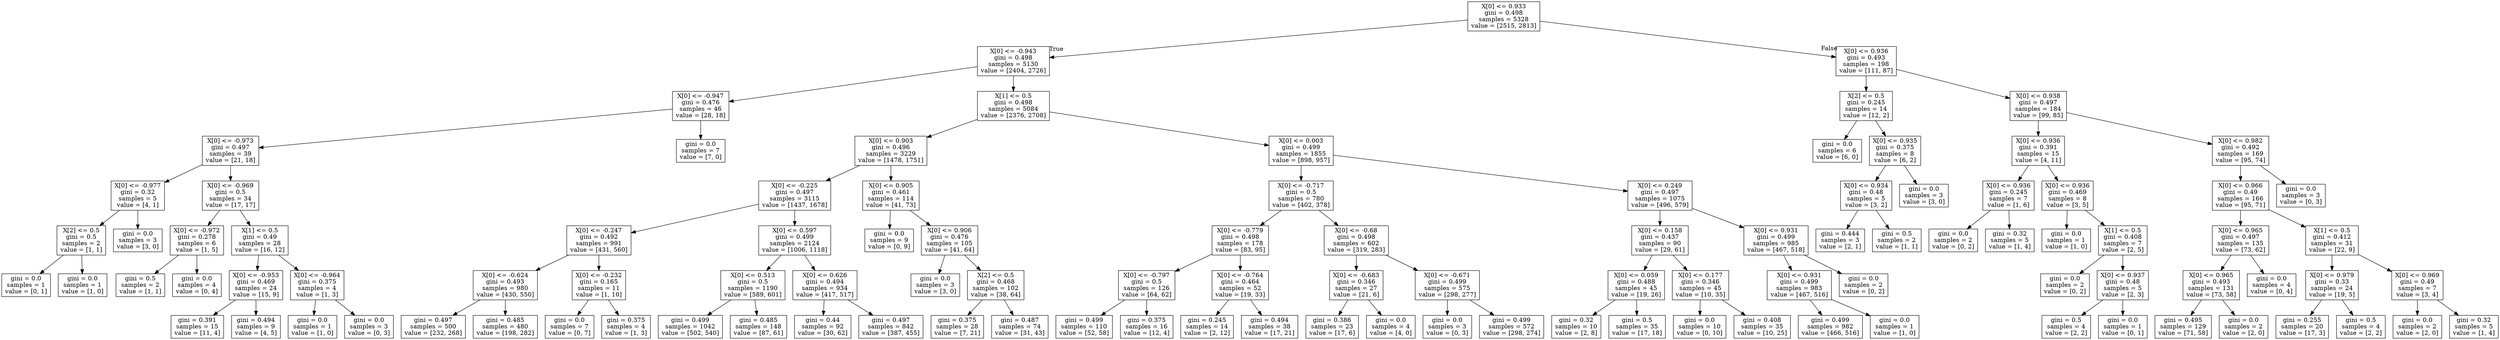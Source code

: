digraph Tree {
node [shape=box] ;
0 [label="X[0] <= 0.933\ngini = 0.498\nsamples = 5328\nvalue = [2515, 2813]"] ;
1 [label="X[0] <= -0.943\ngini = 0.498\nsamples = 5130\nvalue = [2404, 2726]"] ;
0 -> 1 [labeldistance=2.5, labelangle=45, headlabel="True"] ;
2 [label="X[0] <= -0.947\ngini = 0.476\nsamples = 46\nvalue = [28, 18]"] ;
1 -> 2 ;
3 [label="X[0] <= -0.973\ngini = 0.497\nsamples = 39\nvalue = [21, 18]"] ;
2 -> 3 ;
4 [label="X[0] <= -0.977\ngini = 0.32\nsamples = 5\nvalue = [4, 1]"] ;
3 -> 4 ;
5 [label="X[2] <= 0.5\ngini = 0.5\nsamples = 2\nvalue = [1, 1]"] ;
4 -> 5 ;
6 [label="gini = 0.0\nsamples = 1\nvalue = [0, 1]"] ;
5 -> 6 ;
7 [label="gini = 0.0\nsamples = 1\nvalue = [1, 0]"] ;
5 -> 7 ;
8 [label="gini = 0.0\nsamples = 3\nvalue = [3, 0]"] ;
4 -> 8 ;
9 [label="X[0] <= -0.969\ngini = 0.5\nsamples = 34\nvalue = [17, 17]"] ;
3 -> 9 ;
10 [label="X[0] <= -0.972\ngini = 0.278\nsamples = 6\nvalue = [1, 5]"] ;
9 -> 10 ;
11 [label="gini = 0.5\nsamples = 2\nvalue = [1, 1]"] ;
10 -> 11 ;
12 [label="gini = 0.0\nsamples = 4\nvalue = [0, 4]"] ;
10 -> 12 ;
13 [label="X[1] <= 0.5\ngini = 0.49\nsamples = 28\nvalue = [16, 12]"] ;
9 -> 13 ;
14 [label="X[0] <= -0.953\ngini = 0.469\nsamples = 24\nvalue = [15, 9]"] ;
13 -> 14 ;
15 [label="gini = 0.391\nsamples = 15\nvalue = [11, 4]"] ;
14 -> 15 ;
16 [label="gini = 0.494\nsamples = 9\nvalue = [4, 5]"] ;
14 -> 16 ;
17 [label="X[0] <= -0.964\ngini = 0.375\nsamples = 4\nvalue = [1, 3]"] ;
13 -> 17 ;
18 [label="gini = 0.0\nsamples = 1\nvalue = [1, 0]"] ;
17 -> 18 ;
19 [label="gini = 0.0\nsamples = 3\nvalue = [0, 3]"] ;
17 -> 19 ;
20 [label="gini = 0.0\nsamples = 7\nvalue = [7, 0]"] ;
2 -> 20 ;
21 [label="X[1] <= 0.5\ngini = 0.498\nsamples = 5084\nvalue = [2376, 2708]"] ;
1 -> 21 ;
22 [label="X[0] <= 0.903\ngini = 0.496\nsamples = 3229\nvalue = [1478, 1751]"] ;
21 -> 22 ;
23 [label="X[0] <= -0.225\ngini = 0.497\nsamples = 3115\nvalue = [1437, 1678]"] ;
22 -> 23 ;
24 [label="X[0] <= -0.247\ngini = 0.492\nsamples = 991\nvalue = [431, 560]"] ;
23 -> 24 ;
25 [label="X[0] <= -0.624\ngini = 0.493\nsamples = 980\nvalue = [430, 550]"] ;
24 -> 25 ;
26 [label="gini = 0.497\nsamples = 500\nvalue = [232, 268]"] ;
25 -> 26 ;
27 [label="gini = 0.485\nsamples = 480\nvalue = [198, 282]"] ;
25 -> 27 ;
28 [label="X[0] <= -0.232\ngini = 0.165\nsamples = 11\nvalue = [1, 10]"] ;
24 -> 28 ;
29 [label="gini = 0.0\nsamples = 7\nvalue = [0, 7]"] ;
28 -> 29 ;
30 [label="gini = 0.375\nsamples = 4\nvalue = [1, 3]"] ;
28 -> 30 ;
31 [label="X[0] <= 0.597\ngini = 0.499\nsamples = 2124\nvalue = [1006, 1118]"] ;
23 -> 31 ;
32 [label="X[0] <= 0.513\ngini = 0.5\nsamples = 1190\nvalue = [589, 601]"] ;
31 -> 32 ;
33 [label="gini = 0.499\nsamples = 1042\nvalue = [502, 540]"] ;
32 -> 33 ;
34 [label="gini = 0.485\nsamples = 148\nvalue = [87, 61]"] ;
32 -> 34 ;
35 [label="X[0] <= 0.626\ngini = 0.494\nsamples = 934\nvalue = [417, 517]"] ;
31 -> 35 ;
36 [label="gini = 0.44\nsamples = 92\nvalue = [30, 62]"] ;
35 -> 36 ;
37 [label="gini = 0.497\nsamples = 842\nvalue = [387, 455]"] ;
35 -> 37 ;
38 [label="X[0] <= 0.905\ngini = 0.461\nsamples = 114\nvalue = [41, 73]"] ;
22 -> 38 ;
39 [label="gini = 0.0\nsamples = 9\nvalue = [0, 9]"] ;
38 -> 39 ;
40 [label="X[0] <= 0.906\ngini = 0.476\nsamples = 105\nvalue = [41, 64]"] ;
38 -> 40 ;
41 [label="gini = 0.0\nsamples = 3\nvalue = [3, 0]"] ;
40 -> 41 ;
42 [label="X[2] <= 0.5\ngini = 0.468\nsamples = 102\nvalue = [38, 64]"] ;
40 -> 42 ;
43 [label="gini = 0.375\nsamples = 28\nvalue = [7, 21]"] ;
42 -> 43 ;
44 [label="gini = 0.487\nsamples = 74\nvalue = [31, 43]"] ;
42 -> 44 ;
45 [label="X[0] <= 0.003\ngini = 0.499\nsamples = 1855\nvalue = [898, 957]"] ;
21 -> 45 ;
46 [label="X[0] <= -0.717\ngini = 0.5\nsamples = 780\nvalue = [402, 378]"] ;
45 -> 46 ;
47 [label="X[0] <= -0.779\ngini = 0.498\nsamples = 178\nvalue = [83, 95]"] ;
46 -> 47 ;
48 [label="X[0] <= -0.797\ngini = 0.5\nsamples = 126\nvalue = [64, 62]"] ;
47 -> 48 ;
49 [label="gini = 0.499\nsamples = 110\nvalue = [52, 58]"] ;
48 -> 49 ;
50 [label="gini = 0.375\nsamples = 16\nvalue = [12, 4]"] ;
48 -> 50 ;
51 [label="X[0] <= -0.764\ngini = 0.464\nsamples = 52\nvalue = [19, 33]"] ;
47 -> 51 ;
52 [label="gini = 0.245\nsamples = 14\nvalue = [2, 12]"] ;
51 -> 52 ;
53 [label="gini = 0.494\nsamples = 38\nvalue = [17, 21]"] ;
51 -> 53 ;
54 [label="X[0] <= -0.68\ngini = 0.498\nsamples = 602\nvalue = [319, 283]"] ;
46 -> 54 ;
55 [label="X[0] <= -0.683\ngini = 0.346\nsamples = 27\nvalue = [21, 6]"] ;
54 -> 55 ;
56 [label="gini = 0.386\nsamples = 23\nvalue = [17, 6]"] ;
55 -> 56 ;
57 [label="gini = 0.0\nsamples = 4\nvalue = [4, 0]"] ;
55 -> 57 ;
58 [label="X[0] <= -0.671\ngini = 0.499\nsamples = 575\nvalue = [298, 277]"] ;
54 -> 58 ;
59 [label="gini = 0.0\nsamples = 3\nvalue = [0, 3]"] ;
58 -> 59 ;
60 [label="gini = 0.499\nsamples = 572\nvalue = [298, 274]"] ;
58 -> 60 ;
61 [label="X[0] <= 0.249\ngini = 0.497\nsamples = 1075\nvalue = [496, 579]"] ;
45 -> 61 ;
62 [label="X[0] <= 0.158\ngini = 0.437\nsamples = 90\nvalue = [29, 61]"] ;
61 -> 62 ;
63 [label="X[0] <= 0.059\ngini = 0.488\nsamples = 45\nvalue = [19, 26]"] ;
62 -> 63 ;
64 [label="gini = 0.32\nsamples = 10\nvalue = [2, 8]"] ;
63 -> 64 ;
65 [label="gini = 0.5\nsamples = 35\nvalue = [17, 18]"] ;
63 -> 65 ;
66 [label="X[0] <= 0.177\ngini = 0.346\nsamples = 45\nvalue = [10, 35]"] ;
62 -> 66 ;
67 [label="gini = 0.0\nsamples = 10\nvalue = [0, 10]"] ;
66 -> 67 ;
68 [label="gini = 0.408\nsamples = 35\nvalue = [10, 25]"] ;
66 -> 68 ;
69 [label="X[0] <= 0.931\ngini = 0.499\nsamples = 985\nvalue = [467, 518]"] ;
61 -> 69 ;
70 [label="X[0] <= 0.931\ngini = 0.499\nsamples = 983\nvalue = [467, 516]"] ;
69 -> 70 ;
71 [label="gini = 0.499\nsamples = 982\nvalue = [466, 516]"] ;
70 -> 71 ;
72 [label="gini = 0.0\nsamples = 1\nvalue = [1, 0]"] ;
70 -> 72 ;
73 [label="gini = 0.0\nsamples = 2\nvalue = [0, 2]"] ;
69 -> 73 ;
74 [label="X[0] <= 0.936\ngini = 0.493\nsamples = 198\nvalue = [111, 87]"] ;
0 -> 74 [labeldistance=2.5, labelangle=-45, headlabel="False"] ;
75 [label="X[2] <= 0.5\ngini = 0.245\nsamples = 14\nvalue = [12, 2]"] ;
74 -> 75 ;
76 [label="gini = 0.0\nsamples = 6\nvalue = [6, 0]"] ;
75 -> 76 ;
77 [label="X[0] <= 0.935\ngini = 0.375\nsamples = 8\nvalue = [6, 2]"] ;
75 -> 77 ;
78 [label="X[0] <= 0.934\ngini = 0.48\nsamples = 5\nvalue = [3, 2]"] ;
77 -> 78 ;
79 [label="gini = 0.444\nsamples = 3\nvalue = [2, 1]"] ;
78 -> 79 ;
80 [label="gini = 0.5\nsamples = 2\nvalue = [1, 1]"] ;
78 -> 80 ;
81 [label="gini = 0.0\nsamples = 3\nvalue = [3, 0]"] ;
77 -> 81 ;
82 [label="X[0] <= 0.938\ngini = 0.497\nsamples = 184\nvalue = [99, 85]"] ;
74 -> 82 ;
83 [label="X[0] <= 0.936\ngini = 0.391\nsamples = 15\nvalue = [4, 11]"] ;
82 -> 83 ;
84 [label="X[0] <= 0.936\ngini = 0.245\nsamples = 7\nvalue = [1, 6]"] ;
83 -> 84 ;
85 [label="gini = 0.0\nsamples = 2\nvalue = [0, 2]"] ;
84 -> 85 ;
86 [label="gini = 0.32\nsamples = 5\nvalue = [1, 4]"] ;
84 -> 86 ;
87 [label="X[0] <= 0.936\ngini = 0.469\nsamples = 8\nvalue = [3, 5]"] ;
83 -> 87 ;
88 [label="gini = 0.0\nsamples = 1\nvalue = [1, 0]"] ;
87 -> 88 ;
89 [label="X[1] <= 0.5\ngini = 0.408\nsamples = 7\nvalue = [2, 5]"] ;
87 -> 89 ;
90 [label="gini = 0.0\nsamples = 2\nvalue = [0, 2]"] ;
89 -> 90 ;
91 [label="X[0] <= 0.937\ngini = 0.48\nsamples = 5\nvalue = [2, 3]"] ;
89 -> 91 ;
92 [label="gini = 0.5\nsamples = 4\nvalue = [2, 2]"] ;
91 -> 92 ;
93 [label="gini = 0.0\nsamples = 1\nvalue = [0, 1]"] ;
91 -> 93 ;
94 [label="X[0] <= 0.982\ngini = 0.492\nsamples = 169\nvalue = [95, 74]"] ;
82 -> 94 ;
95 [label="X[0] <= 0.966\ngini = 0.49\nsamples = 166\nvalue = [95, 71]"] ;
94 -> 95 ;
96 [label="X[0] <= 0.965\ngini = 0.497\nsamples = 135\nvalue = [73, 62]"] ;
95 -> 96 ;
97 [label="X[0] <= 0.965\ngini = 0.493\nsamples = 131\nvalue = [73, 58]"] ;
96 -> 97 ;
98 [label="gini = 0.495\nsamples = 129\nvalue = [71, 58]"] ;
97 -> 98 ;
99 [label="gini = 0.0\nsamples = 2\nvalue = [2, 0]"] ;
97 -> 99 ;
100 [label="gini = 0.0\nsamples = 4\nvalue = [0, 4]"] ;
96 -> 100 ;
101 [label="X[1] <= 0.5\ngini = 0.412\nsamples = 31\nvalue = [22, 9]"] ;
95 -> 101 ;
102 [label="X[0] <= 0.979\ngini = 0.33\nsamples = 24\nvalue = [19, 5]"] ;
101 -> 102 ;
103 [label="gini = 0.255\nsamples = 20\nvalue = [17, 3]"] ;
102 -> 103 ;
104 [label="gini = 0.5\nsamples = 4\nvalue = [2, 2]"] ;
102 -> 104 ;
105 [label="X[0] <= 0.969\ngini = 0.49\nsamples = 7\nvalue = [3, 4]"] ;
101 -> 105 ;
106 [label="gini = 0.0\nsamples = 2\nvalue = [2, 0]"] ;
105 -> 106 ;
107 [label="gini = 0.32\nsamples = 5\nvalue = [1, 4]"] ;
105 -> 107 ;
108 [label="gini = 0.0\nsamples = 3\nvalue = [0, 3]"] ;
94 -> 108 ;
}